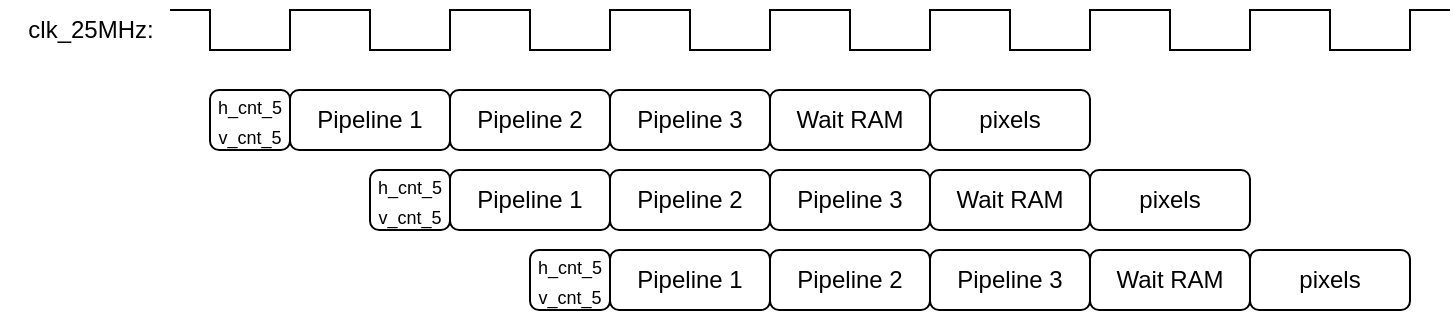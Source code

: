 <mxfile version="25.0.2">
  <diagram name="Page-1" id="7ebF_Z64N7u4xldGcSHO">
    <mxGraphModel dx="1238" dy="826" grid="1" gridSize="10" guides="1" tooltips="1" connect="1" arrows="1" fold="1" page="1" pageScale="1" pageWidth="1920" pageHeight="1200" math="0" shadow="0">
      <root>
        <mxCell id="0" />
        <mxCell id="1" parent="0" />
        <mxCell id="9leKuz0RW2YuA47FXLXS-12" value="" style="pointerEvents=1;verticalLabelPosition=bottom;shadow=0;dashed=0;align=center;html=1;verticalAlign=top;shape=mxgraph.electrical.waveforms.step_2;" vertex="1" parent="1">
          <mxGeometry x="140" y="240" width="40" height="20" as="geometry" />
        </mxCell>
        <mxCell id="9leKuz0RW2YuA47FXLXS-13" value="" style="pointerEvents=1;verticalLabelPosition=bottom;shadow=0;dashed=0;align=center;html=1;verticalAlign=top;shape=mxgraph.electrical.waveforms.step_1;" vertex="1" parent="1">
          <mxGeometry x="180" y="240" width="40" height="20" as="geometry" />
        </mxCell>
        <mxCell id="9leKuz0RW2YuA47FXLXS-14" value="" style="pointerEvents=1;verticalLabelPosition=bottom;shadow=0;dashed=0;align=center;html=1;verticalAlign=top;shape=mxgraph.electrical.waveforms.step_2;" vertex="1" parent="1">
          <mxGeometry x="220" y="240" width="40" height="20" as="geometry" />
        </mxCell>
        <mxCell id="9leKuz0RW2YuA47FXLXS-16" value="" style="pointerEvents=1;verticalLabelPosition=bottom;shadow=0;dashed=0;align=center;html=1;verticalAlign=top;shape=mxgraph.electrical.waveforms.step_1;" vertex="1" parent="1">
          <mxGeometry x="260" y="240" width="40" height="20" as="geometry" />
        </mxCell>
        <mxCell id="9leKuz0RW2YuA47FXLXS-17" value="" style="pointerEvents=1;verticalLabelPosition=bottom;shadow=0;dashed=0;align=center;html=1;verticalAlign=top;shape=mxgraph.electrical.waveforms.step_2;" vertex="1" parent="1">
          <mxGeometry x="300" y="240" width="40" height="20" as="geometry" />
        </mxCell>
        <mxCell id="9leKuz0RW2YuA47FXLXS-18" value="" style="pointerEvents=1;verticalLabelPosition=bottom;shadow=0;dashed=0;align=center;html=1;verticalAlign=top;shape=mxgraph.electrical.waveforms.step_1;" vertex="1" parent="1">
          <mxGeometry x="340" y="240" width="40" height="20" as="geometry" />
        </mxCell>
        <mxCell id="9leKuz0RW2YuA47FXLXS-19" value="" style="pointerEvents=1;verticalLabelPosition=bottom;shadow=0;dashed=0;align=center;html=1;verticalAlign=top;shape=mxgraph.electrical.waveforms.step_2;" vertex="1" parent="1">
          <mxGeometry x="380" y="240" width="40" height="20" as="geometry" />
        </mxCell>
        <mxCell id="9leKuz0RW2YuA47FXLXS-20" value="" style="pointerEvents=1;verticalLabelPosition=bottom;shadow=0;dashed=0;align=center;html=1;verticalAlign=top;shape=mxgraph.electrical.waveforms.step_1;" vertex="1" parent="1">
          <mxGeometry x="420" y="240" width="40" height="20" as="geometry" />
        </mxCell>
        <mxCell id="9leKuz0RW2YuA47FXLXS-21" value="" style="pointerEvents=1;verticalLabelPosition=bottom;shadow=0;dashed=0;align=center;html=1;verticalAlign=top;shape=mxgraph.electrical.waveforms.step_2;" vertex="1" parent="1">
          <mxGeometry x="460" y="240" width="40" height="20" as="geometry" />
        </mxCell>
        <mxCell id="9leKuz0RW2YuA47FXLXS-22" value="" style="pointerEvents=1;verticalLabelPosition=bottom;shadow=0;dashed=0;align=center;html=1;verticalAlign=top;shape=mxgraph.electrical.waveforms.step_1;" vertex="1" parent="1">
          <mxGeometry x="500" y="240" width="40" height="20" as="geometry" />
        </mxCell>
        <mxCell id="9leKuz0RW2YuA47FXLXS-23" value="" style="pointerEvents=1;verticalLabelPosition=bottom;shadow=0;dashed=0;align=center;html=1;verticalAlign=top;shape=mxgraph.electrical.waveforms.step_2;" vertex="1" parent="1">
          <mxGeometry x="540" y="240" width="40" height="20" as="geometry" />
        </mxCell>
        <mxCell id="9leKuz0RW2YuA47FXLXS-24" value="" style="pointerEvents=1;verticalLabelPosition=bottom;shadow=0;dashed=0;align=center;html=1;verticalAlign=top;shape=mxgraph.electrical.waveforms.step_1;" vertex="1" parent="1">
          <mxGeometry x="580" y="240" width="40" height="20" as="geometry" />
        </mxCell>
        <mxCell id="9leKuz0RW2YuA47FXLXS-25" value="" style="pointerEvents=1;verticalLabelPosition=bottom;shadow=0;dashed=0;align=center;html=1;verticalAlign=top;shape=mxgraph.electrical.waveforms.step_2;" vertex="1" parent="1">
          <mxGeometry x="620" y="240" width="40" height="20" as="geometry" />
        </mxCell>
        <mxCell id="9leKuz0RW2YuA47FXLXS-26" value="" style="pointerEvents=1;verticalLabelPosition=bottom;shadow=0;dashed=0;align=center;html=1;verticalAlign=top;shape=mxgraph.electrical.waveforms.step_1;" vertex="1" parent="1">
          <mxGeometry x="660" y="240" width="40" height="20" as="geometry" />
        </mxCell>
        <mxCell id="9leKuz0RW2YuA47FXLXS-27" value="" style="pointerEvents=1;verticalLabelPosition=bottom;shadow=0;dashed=0;align=center;html=1;verticalAlign=top;shape=mxgraph.electrical.waveforms.step_2;" vertex="1" parent="1">
          <mxGeometry x="700" y="240" width="40" height="20" as="geometry" />
        </mxCell>
        <mxCell id="9leKuz0RW2YuA47FXLXS-28" value="&lt;font style=&quot;font-size: 9px;&quot;&gt;h_cnt_5&lt;/font&gt;&lt;div&gt;&lt;font style=&quot;font-size: 9px;&quot;&gt;v_cnt_5&lt;/font&gt;&lt;/div&gt;" style="rounded=1;whiteSpace=wrap;html=1;" vertex="1" parent="1">
          <mxGeometry x="160" y="280" width="40" height="30" as="geometry" />
        </mxCell>
        <mxCell id="9leKuz0RW2YuA47FXLXS-29" value="Pipeline 1" style="rounded=1;whiteSpace=wrap;html=1;" vertex="1" parent="1">
          <mxGeometry x="200" y="280" width="80" height="30" as="geometry" />
        </mxCell>
        <mxCell id="9leKuz0RW2YuA47FXLXS-30" value="Pipeline 2" style="rounded=1;whiteSpace=wrap;html=1;" vertex="1" parent="1">
          <mxGeometry x="280" y="280" width="80" height="30" as="geometry" />
        </mxCell>
        <mxCell id="9leKuz0RW2YuA47FXLXS-31" value="Pipeline 3" style="rounded=1;whiteSpace=wrap;html=1;" vertex="1" parent="1">
          <mxGeometry x="360" y="280" width="80" height="30" as="geometry" />
        </mxCell>
        <mxCell id="9leKuz0RW2YuA47FXLXS-32" value="Wait RAM" style="rounded=1;whiteSpace=wrap;html=1;" vertex="1" parent="1">
          <mxGeometry x="440" y="280" width="80" height="30" as="geometry" />
        </mxCell>
        <mxCell id="9leKuz0RW2YuA47FXLXS-33" value="pixels" style="rounded=1;whiteSpace=wrap;html=1;" vertex="1" parent="1">
          <mxGeometry x="520" y="280" width="80" height="30" as="geometry" />
        </mxCell>
        <mxCell id="9leKuz0RW2YuA47FXLXS-34" value="&lt;font style=&quot;font-size: 9px;&quot;&gt;h_cnt_5&lt;/font&gt;&lt;div&gt;&lt;font style=&quot;font-size: 9px;&quot;&gt;v_cnt_5&lt;/font&gt;&lt;/div&gt;" style="rounded=1;whiteSpace=wrap;html=1;" vertex="1" parent="1">
          <mxGeometry x="240" y="320" width="40" height="30" as="geometry" />
        </mxCell>
        <mxCell id="9leKuz0RW2YuA47FXLXS-35" value="Pipeline 1" style="rounded=1;whiteSpace=wrap;html=1;" vertex="1" parent="1">
          <mxGeometry x="280" y="320" width="80" height="30" as="geometry" />
        </mxCell>
        <mxCell id="9leKuz0RW2YuA47FXLXS-36" value="Pipeline 2" style="rounded=1;whiteSpace=wrap;html=1;" vertex="1" parent="1">
          <mxGeometry x="360" y="320" width="80" height="30" as="geometry" />
        </mxCell>
        <mxCell id="9leKuz0RW2YuA47FXLXS-37" value="Pipeline 3" style="rounded=1;whiteSpace=wrap;html=1;" vertex="1" parent="1">
          <mxGeometry x="440" y="320" width="80" height="30" as="geometry" />
        </mxCell>
        <mxCell id="9leKuz0RW2YuA47FXLXS-38" value="Wait RAM" style="rounded=1;whiteSpace=wrap;html=1;" vertex="1" parent="1">
          <mxGeometry x="520" y="320" width="80" height="30" as="geometry" />
        </mxCell>
        <mxCell id="9leKuz0RW2YuA47FXLXS-39" value="pixels" style="rounded=1;whiteSpace=wrap;html=1;" vertex="1" parent="1">
          <mxGeometry x="600" y="320" width="80" height="30" as="geometry" />
        </mxCell>
        <mxCell id="9leKuz0RW2YuA47FXLXS-52" value="&lt;font style=&quot;font-size: 9px;&quot;&gt;h_cnt_5&lt;/font&gt;&lt;div&gt;&lt;font style=&quot;font-size: 9px;&quot;&gt;v_cnt_5&lt;/font&gt;&lt;/div&gt;" style="rounded=1;whiteSpace=wrap;html=1;" vertex="1" parent="1">
          <mxGeometry x="320" y="360" width="40" height="30" as="geometry" />
        </mxCell>
        <mxCell id="9leKuz0RW2YuA47FXLXS-53" value="Pipeline 1" style="rounded=1;whiteSpace=wrap;html=1;" vertex="1" parent="1">
          <mxGeometry x="360" y="360" width="80" height="30" as="geometry" />
        </mxCell>
        <mxCell id="9leKuz0RW2YuA47FXLXS-54" value="Pipeline 2" style="rounded=1;whiteSpace=wrap;html=1;" vertex="1" parent="1">
          <mxGeometry x="440" y="360" width="80" height="30" as="geometry" />
        </mxCell>
        <mxCell id="9leKuz0RW2YuA47FXLXS-55" value="Pipeline 3" style="rounded=1;whiteSpace=wrap;html=1;" vertex="1" parent="1">
          <mxGeometry x="520" y="360" width="80" height="30" as="geometry" />
        </mxCell>
        <mxCell id="9leKuz0RW2YuA47FXLXS-56" value="Wait RAM" style="rounded=1;whiteSpace=wrap;html=1;" vertex="1" parent="1">
          <mxGeometry x="600" y="360" width="80" height="30" as="geometry" />
        </mxCell>
        <mxCell id="9leKuz0RW2YuA47FXLXS-57" value="pixels" style="rounded=1;whiteSpace=wrap;html=1;" vertex="1" parent="1">
          <mxGeometry x="680" y="360" width="80" height="30" as="geometry" />
        </mxCell>
        <mxCell id="9leKuz0RW2YuA47FXLXS-58" value="" style="pointerEvents=1;verticalLabelPosition=bottom;shadow=0;dashed=0;align=center;html=1;verticalAlign=top;shape=mxgraph.electrical.waveforms.step_1;" vertex="1" parent="1">
          <mxGeometry x="740" y="240" width="40" height="20" as="geometry" />
        </mxCell>
        <mxCell id="9leKuz0RW2YuA47FXLXS-60" value="clk_25MHz:" style="text;html=1;align=center;verticalAlign=middle;resizable=0;points=[];autosize=1;strokeColor=none;fillColor=none;" vertex="1" parent="1">
          <mxGeometry x="55" y="235" width="90" height="30" as="geometry" />
        </mxCell>
      </root>
    </mxGraphModel>
  </diagram>
</mxfile>
